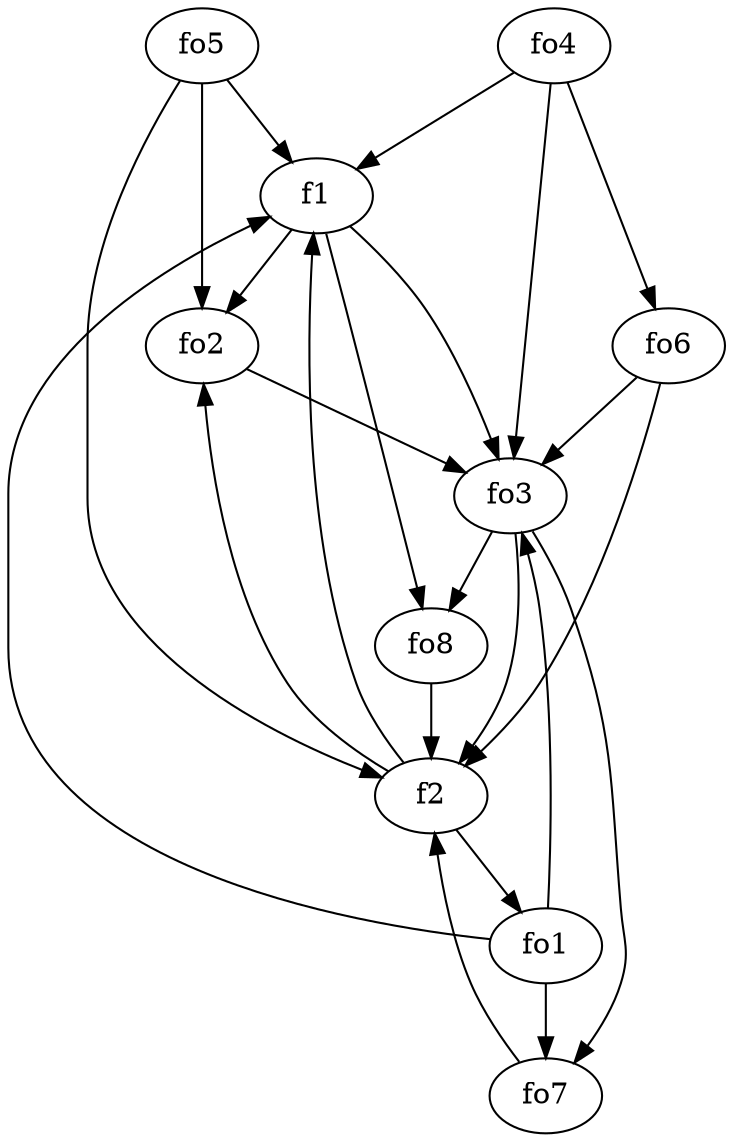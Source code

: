 strict digraph  {
f1;
f2;
fo1;
fo2;
fo3;
fo4;
fo5;
fo6;
fo7;
fo8;
f1 -> fo2  [weight=2];
f1 -> fo3  [weight=2];
f1 -> fo8  [weight=2];
f2 -> f1  [weight=2];
f2 -> fo2  [weight=2];
f2 -> fo1  [weight=2];
fo1 -> fo3  [weight=2];
fo1 -> fo7  [weight=2];
fo1 -> f1  [weight=2];
fo2 -> fo3  [weight=2];
fo3 -> fo7  [weight=2];
fo3 -> fo8  [weight=2];
fo3 -> f2  [weight=2];
fo4 -> fo6  [weight=2];
fo4 -> f1  [weight=2];
fo4 -> fo3  [weight=2];
fo5 -> fo2  [weight=2];
fo5 -> f2  [weight=2];
fo5 -> f1  [weight=2];
fo6 -> f2  [weight=2];
fo6 -> fo3  [weight=2];
fo7 -> f2  [weight=2];
fo8 -> f2  [weight=2];
}
